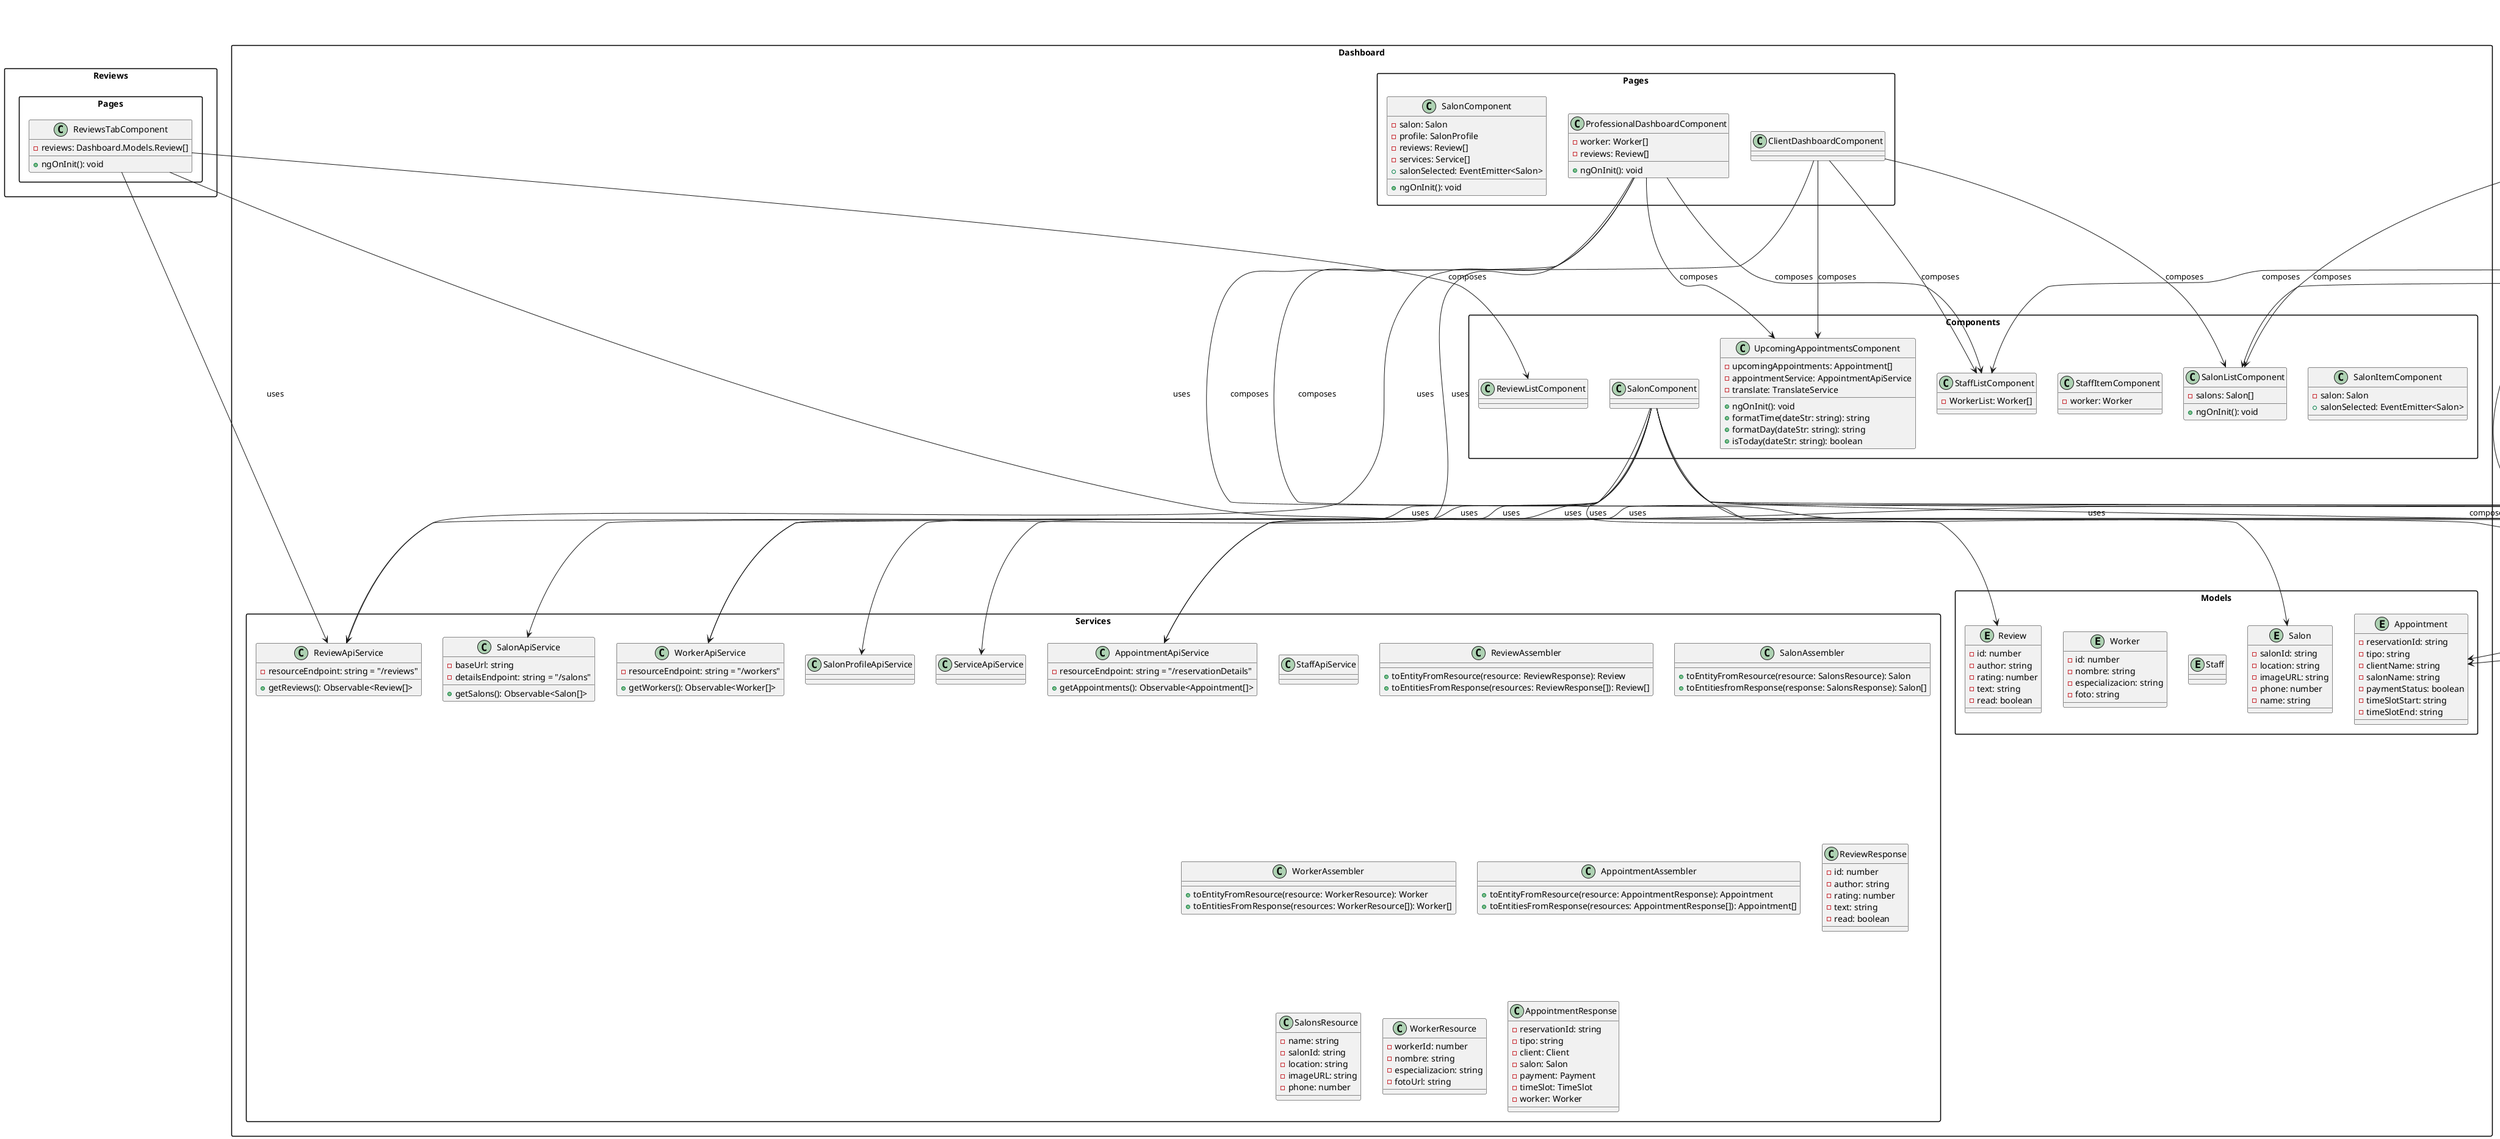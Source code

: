 @startuml
skinparam packageStyle rectangle

package "App" {
  class AppComponent <<Component>>{
     +title: string
   }
}

package "Appointments" {

  package "Components" {
    class AppointmentsItemComponent {
      - appointment: ClientAppointment
      + formatDay(dateString: string): string
      + formatTime(dateString: string): string
    }

    class AppointmentsListComponent {
      - appointments: ClientAppointment[]
      - reviews: Review[]
      - appointmentService: AppointmentApiService
      - reviewService: ReviewApiService
      + ngOnInit(): void
      + loadAppointments(): void
      + trackById(index: number, item: ClientAppointment): string
    }

    class UpcomingAppointmentsComponent {
      - upcomingAppointments: ClientAppointment[]
      - appointmentService: AppointmentApiService
      + ngOnInit(): void
      + formatTime(dateStr: string): string
      + formatDay(dateStr: string): string
      + isToday(dateStr: string): boolean
    }

    ' Declaramos ReviewItemComponent y ReviewListComponent solo aquí en appointments.components
    class ReviewItemComponent {
      - review: Review
      + getStars(): number[]
    }

    class ReviewListComponent {
      - reviews: Review[]
    }
  }

  package "Models" {
    entity ClientAppointment {
      - reservationId: string
      - tipo: string
      - clientName: string
      - salonName: string
      - paymentStatus: boolean
      - timeSlotStart: string
      - timeSlotEnd: string
    }
    entity Review {
      - id: number
      - author: string
      - rating: number
      - text: string
      - read: boolean
    }
  }

  package "Pages" {
    class AppointmentMakerComponent {
      - worker: Worker[]
      - selectedReservation: { date: Date, timeSlot: any } | null
      + ngOnInit(): void
      + onReservationConfirmed(event: { date: Date, timeSlot: any }): void
      + bookAppointment(): void
    }
    class ClientAppointmentPagesComponent {
    }
  }

  package "Services" {
    class AppointmentApiService {
      - resourceEndpoint: string = "/reservationDetails"
      + getAppointments(): Observable<ClientAppointment[]>
    }
    class ReviewApiService {
      - resourceEndpoint: string = "/reviews"
      + getReviews(): Observable<Review[]>
    }
    class AppointmentAssembler {
      + toEntityFromResource(resource: AppointmentResponse): ClientAppointment
      + toEntitiesFromResponse(resources: AppointmentResponse[]): ClientAppointment[]
    }
    class ReviewAssembler {
      + toEntityFromResource(resource: ReviewResponse): Review
      + toEntitiesFromResponse(resources: ReviewResponse[]): Review[]
    }
    class AppointmentResponse {
      - reservationId: string
      - tipo: string
      - client: Client
      - salon: Salon
      - payment: Payment
      - timeSlot: TimeSlot
    }
    class ReviewResponse {
      - id: number
      - author: string
      - rating: number
      - text: string
      - read: boolean
    }
  }
}

package "Dashboard" {

  package "Components" {
    ' Declaramos ReviewItemComponent y ReviewListComponent **solo como referencia** (no redeclarar)
    ' Para evitar duplicados referenciamos las del paquete appointments.components en relaciones

    class SalonItemComponent {
      - salon: Salon
      + salonSelected: EventEmitter<Salon>
    }

    class SalonListComponent {
      - salons: Salon[]
      + ngOnInit(): void
    }

    class StaffItemComponent {
      - worker: Worker
    }

    class StaffListComponent {
      - WorkerList: Worker[]
    }

    class UpcomingAppointmentsComponent {
      - upcomingAppointments: Appointment[]
      - appointmentService: AppointmentApiService
      - translate: TranslateService
      + ngOnInit(): void
      + formatTime(dateStr: string): string
      + formatDay(dateStr: string): string
      + isToday(dateStr: string): boolean
    }
  }

  package "Models" {
    entity Review {
      - id: number
      - author: string
      - rating: number
      - text: string
      - read: boolean
    }

    entity Salon {
      - salonId: string
      - location: string
      - imageURL: string
      - phone: number
      - name: string
    }

    entity Staff {
      ' atributos por definir
    }

    entity Worker {
      - id: number
      - nombre: string
      - especializacion: string
      - foto: string
    }

    entity Appointment {
      - reservationId: string
      - tipo: string
      - clientName: string
      - salonName: string
      - paymentStatus: boolean
      - timeSlotStart: string
      - timeSlotEnd: string
    }
  }

  package "Pages" {
    class ClientDashboardComponent {
    }

    class ProfessionalDashboardComponent {
      - worker: Worker[]
      - reviews: Review[]
      + ngOnInit(): void
    }

    class SalonComponent {
      - salon: Salon
      - profile: SalonProfile
      - reviews: Review[]
      - services: Service[]
      + ngOnInit(): void
      + salonSelected: EventEmitter<Salon>
    }
  }

  package "Services" {
    class ReviewApiService {
      - resourceEndpoint: string = "/reviews"
      + getReviews(): Observable<Review[]>
    }

    class SalonApiService {
      - baseUrl: string
      - detailsEndpoint: string = "/salons"
      + getSalons(): Observable<Salon[]>
    }

    class StaffApiService
    class AppointmentApiService {
      - resourceEndpoint: string = "/reservationDetails"
      + getAppointments(): Observable<Appointment[]>
    }

    class WorkerApiService {
      - resourceEndpoint: string = "/workers"
      + getWorkers(): Observable<Worker[]>
    }

    class ReviewAssembler {
      + toEntityFromResource(resource: ReviewResponse): Review
      + toEntitiesFromResponse(resources: ReviewResponse[]): Review[]
    }

    class SalonAssembler {
      + toEntityFromResource(resource: SalonsResource): Salon
      + toEntitiesfromResponse(response: SalonsResponse): Salon[]
    }

    class WorkerAssembler {
      + toEntityFromResource(resource: WorkerResource): Worker
      + toEntitiesFromResponse(resources: WorkerResource[]): Worker[]
    }

    class AppointmentAssembler {
      + toEntityFromResource(resource: AppointmentResponse): Appointment
      + toEntitiesFromResponse(resources: AppointmentResponse[]): Appointment[]
    }

    class ReviewResponse {
      - id: number
      - author: string
      - rating: number
      - text: string
      - read: boolean
    }

    class SalonsResource {
      - name: string
      - salonId: string
      - location: string
      - imageURL: string
      - phone: number
    }

    class WorkerResource {
      - workerId: number
      - nombre: string
      - especializacion: string
      - fotoUrl: string
    }

    class AppointmentResponse {
      - reservationId: string
      - tipo: string
      - client: Client
      - salon: Salon
      - payment: Payment
      - timeSlot: TimeSlot
      - worker: Worker
    }
  }
}

' Relaciones entre paquetes y clases usando nombre completo para evitar duplicados

Appointments.Components.AppointmentsListComponent --> Appointments.Components.AppointmentsItemComponent : composes
Appointments.Components.AppointmentsListComponent --> Appointments.Components.ReviewListComponent : composes
Appointments.Components.AppointmentsListComponent --> Appointments.Components.UpcomingAppointmentsComponent : composes

Appointments.Components.AppointmentsItemComponent --> Appointments.Models.ClientAppointment : uses
Appointments.Components.UpcomingAppointmentsComponent --> Appointments.Models.ClientAppointment : contains 0..*

Appointments.Components.ReviewItemComponent --> Appointments.Models.Review : uses
Appointments.Components.ReviewListComponent --> Appointments.Models.Review : contains 0..*
Appointments.Components.ReviewListComponent --> Appointments.Components.ReviewItemComponent : composes

Appointments.Components.UpcomingAppointmentsComponent --> Appointments.Services.AppointmentApiService : uses
Appointments.Components.AppointmentsListComponent --> Appointments.Services.AppointmentApiService : uses
Appointments.Components.AppointmentsListComponent --> Appointments.Services.ReviewApiService : uses

Dashboard.Pages.ProfessionalDashboardComponent --> Dashboard.Components.StaffListComponent : composes
Dashboard.Pages.ProfessionalDashboardComponent --> Dashboard.Components.UpcomingAppointmentsComponent : composes
Dashboard.Pages.ProfessionalDashboardComponent --> Appointments.Components.ReviewListComponent : composes
Dashboard.Pages.ProfessionalDashboardComponent --> Dashboard.Services.WorkerApiService : uses
Dashboard.Pages.ProfessionalDashboardComponent --> Dashboard.Services.ReviewApiService : uses

Dashboard.Pages.ClientDashboardComponent --> Dashboard.Components.UpcomingAppointmentsComponent : composes
Dashboard.Pages.ClientDashboardComponent --> Dashboard.Components.StaffListComponent : composes
Dashboard.Pages.ClientDashboardComponent --> Appointments.Components.ReviewListComponent : composes
Dashboard.Pages.ClientDashboardComponent --> Dashboard.Components.SalonListComponent : composes

Dashboard.Components.SalonComponent --> Dashboard.Models.Salon : uses
Dashboard.Components.SalonComponent --> Profile.Models.SalonProfile : uses
Dashboard.Components.SalonComponent --> Appointments.Models.Review : uses
Dashboard.Components.SalonComponent --> Dashboard.Services.ReviewApiService : uses
Dashboard.Components.SalonComponent --> Dashboard.Services.SalonApiService : uses
Dashboard.Components.SalonComponent --> Dashboard.Services.SalonProfileApiService : uses
Dashboard.Components.SalonComponent --> Dashboard.Services.ServiceApiService : uses
Dashboard.Components.SalonComponent --> Appointments.Components.ReviewListComponent : composes
Dashboard.Components.SalonComponent --> Services.Components.ServiceListComponent : composes

Appointments.Pages.AppointmentMakerComponent --> Dashboard.Services.WorkerApiService : uses
Appointments.Pages.AppointmentMakerComponent --> Appointments.Services.AppointmentApiService : uses
Appointments.Pages.AppointmentMakerComponent --> Dashboard.Components.StaffListComponent : composes
Appointments.Pages.AppointmentMakerComponent --> Schedule.Components.DatePickerComponent : composes
Appointments.Pages.AppointmentMakerComponent --> Appointments.Components.ReviewListComponent : composes
Appointments.Pages.AppointmentMakerComponent --> Services.Components.ServiceListComponent : composes

Appointments.Pages.ClientAppointmentPagesComponent --> Appointments.Components.AppointmentsListComponent : composes
Appointments.Pages.ClientAppointmentPagesComponent --> Dashboard.Components.SalonListComponent : composes
Appointments.Pages.ClientAppointmentPagesComponent --> Public.Components.SidebarClientComponent : composes
Appointments.Pages.ClientAppointmentPagesComponent --> Appointments.Components.UpcomingAppointmentsComponent : composes

Favorites.Pages.ClientFavoriteComponent --> Appointments.Components.UpcomingAppointmentsComponent : composes
Favorites.Pages.ClientFavoriteComponent --> Public.Components.SidebarClientComponent : composes
Favorites.Pages.ClientFavoriteComponent --> Dashboard.Components.SalonListComponent : composes
Favorites.Pages.ClientFavoriteComponent --> Favorites.Components.SalonGridComponent : composes

Public.Components.SidebarClientComponent --> Appointments.Components.UpcomingAppointmentsComponent : uses

Schedule.Components.CalendarComponent --> Dashboard.Models.Appointment : uses
Schedule.Components.CalendarComponent --> Dashboard.Services.AppointmentApiService : uses

Schedule.Pages.SchedulePageComponent --> Schedule.Components.CalendarComponent : composes
Schedule.Pages.SchedulePageComponent --> Public.Components.ToolbarProviderComponent : composes

Services.Pages.ServicesTabComponent --> Services.Services.ServiceApiService : uses
Services.Pages.ServicesTabComponent --> Services.Components.ServiceTableComponent : composes
Services.Components.ServiceTableComponent --> Services.Services.ServiceApiService : uses
Services.Components.ServiceTableComponent --> Services.Services.ServiceAssembler : uses
Services.Components.ServiceTableComponent --> Services.Models.Service : uses
Services.Components.ServiceListComponent --> Services.Services.ServiceApiService : uses
Services.Components.ServiceListComponent --> Services.Models.Service : uses
Services.Components.CreateServiceDialogComponent --> Services.Services.ServiceResponse : uses
Services.Services.ServiceApiService --> Services.Services.ServiceAssembler : uses
Services.Services.ServiceApiService --> Services.Services.ServiceResponse : uses

Shared.Services.BaseService <|-- Appointments.Services.AppointmentApiService
Shared.Services.BaseService <|-- Appointments.Services.ReviewApiService

Subscription.Pages.SubscriptionTabComponent --> Subscription.Components.SubscriptionPlanComponent : composes

package "Favorites" {

  package "Pages" {
    class ClientFavoriteComponent {
    }
  }

  package "Components" {
    class SalonGridComponent {
      - salons: Dashboard.Models.Salon[]
      + ngOnInit(): void
    }
  }
}

package "Iam" {
  package "Pages" {
    class RegisterPageComponent {
      - isProvider: boolean
      - showPlanSelector: boolean
      + toggleForm(isProvider: boolean): void
      + completeRegistration(): void
    }

    class LoginPage
  }

  package "Components" {
    class RegisterFormClientComponent
    class RegisterFormProviderComponent
    class PlanSelectorComponent {
      - selectedPlan: string
      + onPlanSelect(plan: string): void
    }
    class LoginFormComponent
  }

  ' Relaciones internas
  RegisterPageComponent --> Iam.Components.RegisterFormClientComponent : composes
  RegisterPageComponent --> Iam.Components.RegisterFormProviderComponent : composes
  RegisterPageComponent --> Iam.Components.PlanSelectorComponent : composes
  RegisterPageComponent --> Iam.Components.LoginFormComponent : composes
}

package "Profile" {

  package "Components" {
    class ProfileHeaderComponent {
      - profile: Profile.Models.SalonProfile
    }

    class ProfilePortfolioComponent {
      - profile: Profile.Models.SalonProfile
      + onAddPhoto(): void
      + onImageClick(imageUrl: string): void
    }

    class ReviewItemComponent {
      - review: Dashboard.Models.Review
    }

    class ReviewListComponent {
      - profileReviews: Dashboard.Models.Review[]
      + ngOnInit(): void
    }
  }

  package "Models" {
    class SalonProfile {
      - profileId: number
      - userId: string
      - salonName: string
      - rating: number
      - profileImage: string
      - coverImage: string
      - socials: socials
      - portfolioImages: string[]
      - address: string
      - email: string
      - accounts: accounts
    }
  }

  package "Pages" {
    class ProfilePageComponent {
      - profile: Profile.Models.SalonProfile
      + ngOnInit(): void
    }
  }

  package "Services" {
    class SalonProfileApiService {
      - resourceEndpoint: string = "/salonProfiles"
      + getProfileById(id: number): Observable<Profile.Models.SalonProfile>
    }

    class SalonProfileAssembler {
      + toEntityFromResponse(resource: SalonProfileResponse): Profile.Models.SalonProfile
      + toEntitiesFromResponse(resources: SalonProfileResponse[]): Profile.Models.SalonProfile[]
      + toResponseFromEntity(entity: Profile.Models.SalonProfile): SalonProfileResponse
    }

    class SalonProfileResponse {
      - id: number
      - userId: string
      - salonName: string
      - rating: number
      - profileImage: string
      - coverImage: string
      - socials: socials
      - portfolioImages: string[]
      - accounts: accounts
      - Address: string
      - salonemail: string
    }
  }
}

package "ProfileClient" {

  package "Components" {
    class ProfileComponent {
      - profileForm: FormGroup
      - passwordForm: FormGroup
      - profile: ProfileClient.Models.Profile
      - isLoading: boolean
      - passwordsMatch: boolean
      - showCurrentPasswordField: boolean
      + ngOnInit(): void
      + loadProfile(): void
      + updateForm(profile: ProfileClient.Models.Profile): void
      + saveProfile(): void
      + changePassword(): void
      + logout(): void
      + deleteAccount(): void
    }
  }

  package "Models" {
    entity Profile {
      - accountId: string
      - name: string
      - email: string
      - phoneNumber: string
      - identityDocument: string
      - notifications: boolean
      - location: boolean
    }
  }

  package "Pages" {
    class ClientProfileComponent {
    }
  }

  package "Services" {
    class ProfileService {
      - apiUrl: string
      + getProfile(): Observable<ProfileClient.Models.Profile>
      + updateProfile(profile: ProfileClient.Models.Profile): Observable<ProfileClient.Models.Profile>
      + changePassword(currentPassword: string, newPassword: string): Observable<boolean>
      + logout(): Observable<boolean>
      + deleteAccount(): Observable<boolean>
    }
  }
}

package "ProviderSettings" {

  package "Components" {
    class SettingsComponent {
      - profile: Profile.Models.SalonProfile
    }

    class SettingsPasswordComponent {
      - profile: Profile.Models.SalonProfile
      - value: string
      - currentPassword: string
      - passwordService: Profile.Services.SalonProfileApiService
      + updatePassword(): void
    }
  }

  package "Pages" {
    class SettingsPageComponent {
      - profile: Profile.Models.SalonProfile
      + ngOnInit(): void
    }
  }
}

' Relaciones internas ProviderSettings
ProviderSettings.Pages.SettingsPageComponent --> ProviderSettings.Components.SettingsComponent : composes
ProviderSettings.Pages.SettingsPageComponent --> ProviderSettings.Components.SettingsPasswordComponent : composes

' Relaciones externas ProviderSettings
ProviderSettings.Components.SettingsComponent --> Profile.Models.SalonProfile : uses
ProviderSettings.Components.SettingsPasswordComponent --> Profile.Models.SalonProfile : uses
ProviderSettings.Components.SettingsPasswordComponent --> Profile.Services.SalonProfileApiService : uses
ProviderSettings.Components.SettingsPasswordComponent --> Profile.Services.SalonProfileAssembler : uses
ProviderSettings.Pages.SettingsPageComponent --> Profile.Services.SalonProfileApiService : uses


package "Public" {

  package "Components" {
    class ClientLayoutComponent {
    }

    class LanguageSwitcherComponent {
      - currentLang: string
      - languages: string[]
      + useLanguage(language: string): void
    }

    class ProviderLayoutComponent {
    }

    class SidebarComponent {
    }

    class SidebarClientComponent {
    }

    class ToolbarClientComponent {
    }

    class ToolbarProviderComponent {
    }
  }
}

' Relaciones composición Public
Public.Components.ClientLayoutComponent --> Public.Components.SidebarComponent : composes
Public.Components.ClientLayoutComponent --> Public.Components.ToolbarProviderComponent : composes
Public.Components.ClientLayoutComponent --> Public.Components.SidebarClientComponent : composes
Public.Components.ClientLayoutComponent --> Public.Components.ToolbarClientComponent : composes

Public.Components.ProviderLayoutComponent --> Public.Components.SidebarComponent : composes
Public.Components.ProviderLayoutComponent --> Public.Components.ToolbarProviderComponent : composes

Public.Components.SidebarClientComponent --> Appointments.Components.UpcomingAppointmentsComponent : uses

Public.Components.ToolbarClientComponent --> Public.Components.LanguageSwitcherComponent : composes
Public.Components.ToolbarProviderComponent --> Public.Components.LanguageSwitcherComponent : composes


package "Reviews" {
  package "Pages" {
    class ReviewsTabComponent {
      - reviews: Dashboard.Models.Review[]
      + ngOnInit(): void
    }
  }
}

' Relaciones externas Reviews
Reviews.Pages.ReviewsTabComponent --> Dashboard.Components.ReviewListComponent : composes
Reviews.Pages.ReviewsTabComponent --> Dashboard.Services.ReviewApiService : uses
Reviews.Pages.ReviewsTabComponent --> Dashboard.Models.Review : uses


package "Schedule" {

  package "Components" {
    class CalendarComponent {
      - days: string[]
      - hours: string[]
      - workers: string[]
      - currentWorkerIndex: number
      - calendars: Dashboard.Models.Appointment[]
      + get currentWorker(): string
      + swapWorker(): void
      + ngOnInit(): void
      + formatTime(dateStr: string): string
      + formatDay(dateStr: string): string
      + isToday(dateStr: string): boolean
    }

    class DatePickerComponent {
      - selected: Date | null
      - timeSlots: array
      - selectedTimeSlot: any
      + selectTimeSlot(slot: any): void
      + reservationConfirmed: EventEmitter<{date: Date, timeSlot: any}>
    }

    class ReservationComponent {
      - service: string
      - startTime: string
      - endTime: string
      - clientName: string
    }
  }

  package "Pages" {
    class SchedulePageComponent {
    }
  }
}

' Relaciones Schedule
Schedule.Components.CalendarComponent --> Dashboard.Models.Appointment : uses
Schedule.Components.CalendarComponent --> Dashboard.Services.AppointmentApiService : uses

Schedule.Pages.SchedulePageComponent --> Schedule.Components.CalendarComponent : composes
Schedule.Pages.SchedulePageComponent --> Public.Components.ToolbarProviderComponent : composes


package "Services" {

  package "Components" {
    class CreateServiceDialogComponent {
      - service: Services.Models.ServiceResponse
      + submit(): void
      + cancel(): void
    }

    class ServiceListComponent {
      - services: Services.Models.Service[]
      + ngOnInit(): void
    }

    class ServiceTableComponent {
      - displayedColumns: string[]
      - services: Services.Models.Service[]
      - servicesService: Services.Services.ServiceApiService
      + createService(): void
      + updateService(): void
      + deleteService(id: number): void
    }
  }

  package "Models" {
    class Service {
      - id: number
      - name: string
      - description: string
      - duration: number
      - price: number
      - status: 'Active' | 'Paused'
    }
  }

  package "Services" {
    class ServiceApiService {
      - resourceEndpoint: string
      + getServices(): Observable<Services.Models.Service[]>
    }

    class ServiceAssembler {
      + toEntityFromResource(resource: Services.Services.ServiceResponse): Services.Models.Service
      + toEntitiesFromResponse(resources: Services.Services.ServiceResponse[]): Services.Models.Service[]
      + toResponseFromEntity(entity: Services.Models.Service): Services.Services.ServiceResponse
    }

    interface ServiceResponse {
      + id: number
      + name: string
      + description: string
      + duration: number
      + price: number
      + status: 'Active' | 'Paused'
    }
  }

  package "Pages" {
    class ServicesTabComponent {
      - service: Services.Models.Service[]
      + ngOnInit(): void
    }
  }
}

' Relaciones Services
Services.Pages.ServicesTabComponent --> Services.Services.ServiceApiService : uses
Services.Pages.ServicesTabComponent --> Services.Components.ServiceTableComponent : composes
Services.Components.ServiceTableComponent --> Services.Services.ServiceApiService : uses
Services.Components.ServiceTableComponent --> Services.Services.ServiceAssembler : uses
Services.Components.ServiceTableComponent --> Services.Models.Service : uses
Services.Components.ServiceListComponent --> Services.Services.ServiceApiService : uses
Services.Components.ServiceListComponent --> Services.Models.Service : uses
Services.Components.CreateServiceDialogComponent --> Services.Services.ServiceResponse : uses
Services.Services.ServiceApiService --> Services.Services.ServiceAssembler : uses
Services.Services.ServiceApiService --> Services.Services.ServiceResponse : uses


package "Shared" {

  package "Services" {
    abstract class BaseService<R> {
      - httpOptions: object
      - serverBaseUrl: string
      - resourceEndpoint: string
      - http: HttpClient
      - handleError(error: HttpErrorResponse): Observable<never>
      - resourcePath(): string
      + getAll(): Observable<R[]>
      + create(id: any, resource: R): Observable<R>
      + post(resource: R): Observable<R>
      + getById(id: any): Observable<R>
      + delete(id: any): Observable<any>
      + update(id: any, resource: R): Observable<R>
      + partialUpdate(id: any, partialResource: Partial<R>): Observable<R>
    }
  }
}

package "Subscription" {
  package "Pages" {
    class SubscriptionTabComponent {
    }
  }

  package "Components" {
    class SubscriptionPlanComponent {
      - selectedPlan: string
      + changePlan(plan: string): void
    }
  }
}

' Relaciones Subscription
Subscription.Pages.SubscriptionTabComponent --> Subscription.Components.SubscriptionPlanComponent : composes

@enduml
